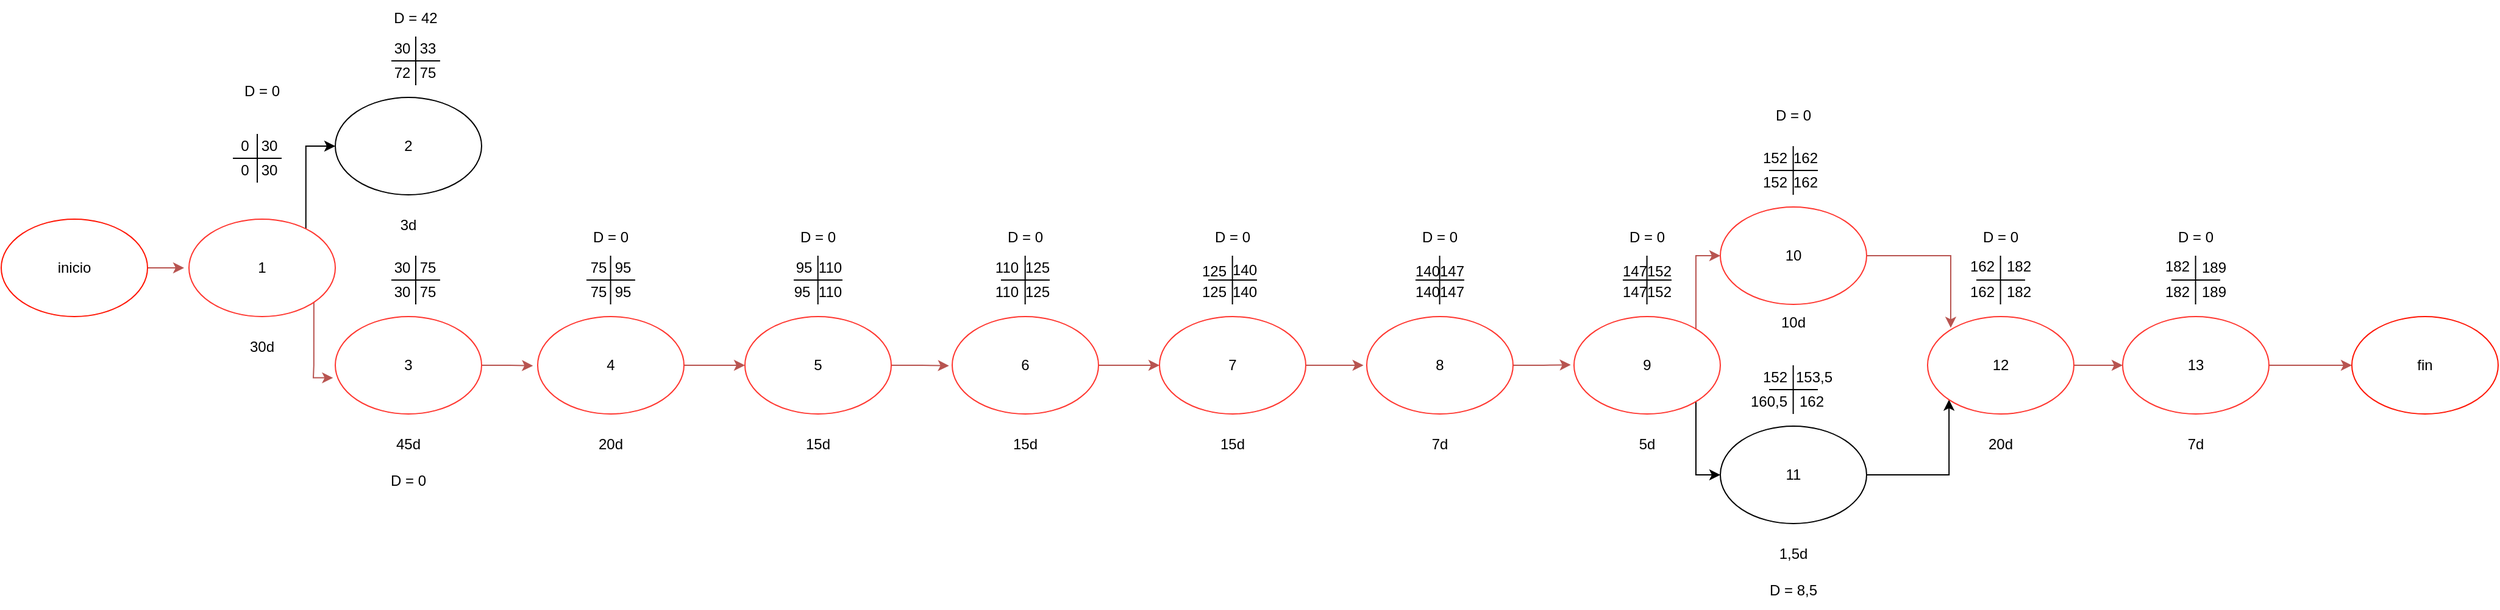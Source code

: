 <mxfile version="21.2.8" type="device">
  <diagram name="Página-1" id="qos9tchU0BK9a_wP-aKY">
    <mxGraphModel dx="696" dy="982" grid="1" gridSize="10" guides="1" tooltips="1" connect="1" arrows="1" fold="1" page="1" pageScale="1" pageWidth="827" pageHeight="1169" math="0" shadow="0">
      <root>
        <mxCell id="0" />
        <mxCell id="1" parent="0" />
        <mxCell id="mcP9L7tTUNHFwV_d2nni-148" style="edgeStyle=orthogonalEdgeStyle;rounded=0;orthogonalLoop=1;jettySize=auto;html=1;fillColor=#f8cecc;strokeColor=#b85450;" edge="1" parent="1" source="mcP9L7tTUNHFwV_d2nni-1">
          <mxGeometry relative="1" as="geometry">
            <mxPoint x="290" y="250" as="targetPoint" />
          </mxGeometry>
        </mxCell>
        <mxCell id="mcP9L7tTUNHFwV_d2nni-1" value="inicio" style="ellipse;whiteSpace=wrap;html=1;strokeColor=#FF1605;" vertex="1" parent="1">
          <mxGeometry x="140" y="210" width="120" height="80" as="geometry" />
        </mxCell>
        <mxCell id="mcP9L7tTUNHFwV_d2nni-134" style="edgeStyle=orthogonalEdgeStyle;rounded=0;orthogonalLoop=1;jettySize=auto;html=1;exitX=0.799;exitY=0.1;exitDx=0;exitDy=0;entryX=0;entryY=0.5;entryDx=0;entryDy=0;exitPerimeter=0;" edge="1" parent="1" source="mcP9L7tTUNHFwV_d2nni-2" target="mcP9L7tTUNHFwV_d2nni-3">
          <mxGeometry relative="1" as="geometry" />
        </mxCell>
        <mxCell id="mcP9L7tTUNHFwV_d2nni-135" style="edgeStyle=orthogonalEdgeStyle;rounded=0;orthogonalLoop=1;jettySize=auto;html=1;exitX=1;exitY=1;exitDx=0;exitDy=0;entryX=-0.015;entryY=0.629;entryDx=0;entryDy=0;entryPerimeter=0;fillColor=#f8cecc;strokeColor=#b85450;" edge="1" parent="1" source="mcP9L7tTUNHFwV_d2nni-2" target="mcP9L7tTUNHFwV_d2nni-4">
          <mxGeometry relative="1" as="geometry">
            <Array as="points">
              <mxPoint x="396" y="330" />
              <mxPoint x="396" y="330" />
              <mxPoint x="396" y="340" />
            </Array>
          </mxGeometry>
        </mxCell>
        <mxCell id="mcP9L7tTUNHFwV_d2nni-2" value="1" style="ellipse;whiteSpace=wrap;html=1;strokeColor=#FF3730;" vertex="1" parent="1">
          <mxGeometry x="294" y="210" width="120" height="80" as="geometry" />
        </mxCell>
        <mxCell id="mcP9L7tTUNHFwV_d2nni-3" value="2" style="ellipse;whiteSpace=wrap;html=1;" vertex="1" parent="1">
          <mxGeometry x="414" y="110" width="120" height="80" as="geometry" />
        </mxCell>
        <mxCell id="mcP9L7tTUNHFwV_d2nni-136" style="edgeStyle=orthogonalEdgeStyle;rounded=0;orthogonalLoop=1;jettySize=auto;html=1;entryX=-0.032;entryY=0.505;entryDx=0;entryDy=0;entryPerimeter=0;fillColor=#f8cecc;strokeColor=#b85450;" edge="1" parent="1" source="mcP9L7tTUNHFwV_d2nni-4" target="mcP9L7tTUNHFwV_d2nni-5">
          <mxGeometry relative="1" as="geometry" />
        </mxCell>
        <mxCell id="mcP9L7tTUNHFwV_d2nni-4" value="3" style="ellipse;whiteSpace=wrap;html=1;strokeColor=#FF3730;" vertex="1" parent="1">
          <mxGeometry x="414" y="290" width="120" height="80" as="geometry" />
        </mxCell>
        <mxCell id="mcP9L7tTUNHFwV_d2nni-137" style="edgeStyle=orthogonalEdgeStyle;rounded=0;orthogonalLoop=1;jettySize=auto;html=1;entryX=0;entryY=0.5;entryDx=0;entryDy=0;fillColor=#f8cecc;strokeColor=#b85450;" edge="1" parent="1" source="mcP9L7tTUNHFwV_d2nni-5" target="mcP9L7tTUNHFwV_d2nni-6">
          <mxGeometry relative="1" as="geometry" />
        </mxCell>
        <mxCell id="mcP9L7tTUNHFwV_d2nni-5" value="4" style="ellipse;whiteSpace=wrap;html=1;strokeColor=#FF3730;" vertex="1" parent="1">
          <mxGeometry x="580" y="290" width="120" height="80" as="geometry" />
        </mxCell>
        <mxCell id="mcP9L7tTUNHFwV_d2nni-138" style="edgeStyle=orthogonalEdgeStyle;rounded=0;orthogonalLoop=1;jettySize=auto;html=1;entryX=-0.022;entryY=0.505;entryDx=0;entryDy=0;entryPerimeter=0;fillColor=#f8cecc;strokeColor=#b85450;" edge="1" parent="1" source="mcP9L7tTUNHFwV_d2nni-6" target="mcP9L7tTUNHFwV_d2nni-7">
          <mxGeometry relative="1" as="geometry" />
        </mxCell>
        <mxCell id="mcP9L7tTUNHFwV_d2nni-6" value="5" style="ellipse;whiteSpace=wrap;html=1;strokeColor=#FF3730;" vertex="1" parent="1">
          <mxGeometry x="750" y="290" width="120" height="80" as="geometry" />
        </mxCell>
        <mxCell id="mcP9L7tTUNHFwV_d2nni-139" style="edgeStyle=orthogonalEdgeStyle;rounded=0;orthogonalLoop=1;jettySize=auto;html=1;entryX=0;entryY=0.5;entryDx=0;entryDy=0;fillColor=#f8cecc;strokeColor=#b85450;" edge="1" parent="1" source="mcP9L7tTUNHFwV_d2nni-7" target="mcP9L7tTUNHFwV_d2nni-8">
          <mxGeometry relative="1" as="geometry" />
        </mxCell>
        <mxCell id="mcP9L7tTUNHFwV_d2nni-7" value="6" style="ellipse;whiteSpace=wrap;html=1;strokeColor=#FF3730;" vertex="1" parent="1">
          <mxGeometry x="920" y="290" width="120" height="80" as="geometry" />
        </mxCell>
        <mxCell id="mcP9L7tTUNHFwV_d2nni-140" style="edgeStyle=orthogonalEdgeStyle;rounded=0;orthogonalLoop=1;jettySize=auto;html=1;entryX=-0.022;entryY=0.5;entryDx=0;entryDy=0;entryPerimeter=0;fillColor=#f8cecc;strokeColor=#b85450;" edge="1" parent="1" source="mcP9L7tTUNHFwV_d2nni-8" target="mcP9L7tTUNHFwV_d2nni-9">
          <mxGeometry relative="1" as="geometry" />
        </mxCell>
        <mxCell id="mcP9L7tTUNHFwV_d2nni-8" value="7" style="ellipse;whiteSpace=wrap;html=1;strokeColor=#FF3730;" vertex="1" parent="1">
          <mxGeometry x="1090" y="290" width="120" height="80" as="geometry" />
        </mxCell>
        <mxCell id="mcP9L7tTUNHFwV_d2nni-141" style="edgeStyle=orthogonalEdgeStyle;rounded=0;orthogonalLoop=1;jettySize=auto;html=1;entryX=-0.022;entryY=0.495;entryDx=0;entryDy=0;entryPerimeter=0;fillColor=#f8cecc;strokeColor=#b85450;" edge="1" parent="1" source="mcP9L7tTUNHFwV_d2nni-9" target="mcP9L7tTUNHFwV_d2nni-10">
          <mxGeometry relative="1" as="geometry" />
        </mxCell>
        <mxCell id="mcP9L7tTUNHFwV_d2nni-9" value="8" style="ellipse;whiteSpace=wrap;html=1;strokeColor=#FF3730;" vertex="1" parent="1">
          <mxGeometry x="1260" y="290" width="120" height="80" as="geometry" />
        </mxCell>
        <mxCell id="mcP9L7tTUNHFwV_d2nni-142" style="edgeStyle=orthogonalEdgeStyle;rounded=0;orthogonalLoop=1;jettySize=auto;html=1;exitX=1;exitY=0;exitDx=0;exitDy=0;entryX=0;entryY=0.5;entryDx=0;entryDy=0;fillColor=#f8cecc;strokeColor=#b85450;" edge="1" parent="1" source="mcP9L7tTUNHFwV_d2nni-10" target="mcP9L7tTUNHFwV_d2nni-11">
          <mxGeometry relative="1" as="geometry">
            <Array as="points">
              <mxPoint x="1530" y="302" />
              <mxPoint x="1530" y="240" />
            </Array>
          </mxGeometry>
        </mxCell>
        <mxCell id="mcP9L7tTUNHFwV_d2nni-143" style="edgeStyle=orthogonalEdgeStyle;rounded=0;orthogonalLoop=1;jettySize=auto;html=1;exitX=1;exitY=1;exitDx=0;exitDy=0;entryX=0;entryY=0.5;entryDx=0;entryDy=0;" edge="1" parent="1" source="mcP9L7tTUNHFwV_d2nni-10" target="mcP9L7tTUNHFwV_d2nni-12">
          <mxGeometry relative="1" as="geometry">
            <Array as="points">
              <mxPoint x="1530" y="358" />
              <mxPoint x="1530" y="420" />
            </Array>
          </mxGeometry>
        </mxCell>
        <mxCell id="mcP9L7tTUNHFwV_d2nni-10" value="9" style="ellipse;whiteSpace=wrap;html=1;strokeColor=#FF3730;" vertex="1" parent="1">
          <mxGeometry x="1430" y="290" width="120" height="80" as="geometry" />
        </mxCell>
        <mxCell id="mcP9L7tTUNHFwV_d2nni-145" style="edgeStyle=orthogonalEdgeStyle;rounded=0;orthogonalLoop=1;jettySize=auto;html=1;entryX=0.158;entryY=0.115;entryDx=0;entryDy=0;entryPerimeter=0;fillColor=#f8cecc;strokeColor=#b85450;" edge="1" parent="1" source="mcP9L7tTUNHFwV_d2nni-11" target="mcP9L7tTUNHFwV_d2nni-13">
          <mxGeometry relative="1" as="geometry" />
        </mxCell>
        <mxCell id="mcP9L7tTUNHFwV_d2nni-11" value="10" style="ellipse;whiteSpace=wrap;html=1;strokeColor=#FF3730;" vertex="1" parent="1">
          <mxGeometry x="1550" y="200" width="120" height="80" as="geometry" />
        </mxCell>
        <mxCell id="mcP9L7tTUNHFwV_d2nni-144" style="edgeStyle=orthogonalEdgeStyle;rounded=0;orthogonalLoop=1;jettySize=auto;html=1;exitX=1;exitY=0.5;exitDx=0;exitDy=0;entryX=0;entryY=1;entryDx=0;entryDy=0;" edge="1" parent="1" source="mcP9L7tTUNHFwV_d2nni-12" target="mcP9L7tTUNHFwV_d2nni-13">
          <mxGeometry relative="1" as="geometry" />
        </mxCell>
        <mxCell id="mcP9L7tTUNHFwV_d2nni-12" value="11" style="ellipse;whiteSpace=wrap;html=1;" vertex="1" parent="1">
          <mxGeometry x="1550" y="380" width="120" height="80" as="geometry" />
        </mxCell>
        <mxCell id="mcP9L7tTUNHFwV_d2nni-146" style="edgeStyle=orthogonalEdgeStyle;rounded=0;orthogonalLoop=1;jettySize=auto;html=1;entryX=0;entryY=0.5;entryDx=0;entryDy=0;fillColor=#f8cecc;strokeColor=#b85450;" edge="1" parent="1" source="mcP9L7tTUNHFwV_d2nni-13" target="mcP9L7tTUNHFwV_d2nni-14">
          <mxGeometry relative="1" as="geometry" />
        </mxCell>
        <mxCell id="mcP9L7tTUNHFwV_d2nni-13" value="12" style="ellipse;whiteSpace=wrap;html=1;strokeColor=#FF3730;" vertex="1" parent="1">
          <mxGeometry x="1720" y="290" width="120" height="80" as="geometry" />
        </mxCell>
        <mxCell id="mcP9L7tTUNHFwV_d2nni-147" style="edgeStyle=orthogonalEdgeStyle;rounded=0;orthogonalLoop=1;jettySize=auto;html=1;entryX=0;entryY=0.5;entryDx=0;entryDy=0;fillColor=#f8cecc;strokeColor=#b85450;" edge="1" parent="1" source="mcP9L7tTUNHFwV_d2nni-14" target="mcP9L7tTUNHFwV_d2nni-27">
          <mxGeometry relative="1" as="geometry" />
        </mxCell>
        <mxCell id="mcP9L7tTUNHFwV_d2nni-14" value="13" style="ellipse;whiteSpace=wrap;html=1;strokeColor=#FF3730;" vertex="1" parent="1">
          <mxGeometry x="1880" y="290" width="120" height="80" as="geometry" />
        </mxCell>
        <mxCell id="mcP9L7tTUNHFwV_d2nni-15" value="30d" style="text;html=1;strokeColor=none;fillColor=none;align=center;verticalAlign=middle;whiteSpace=wrap;rounded=0;" vertex="1" parent="1">
          <mxGeometry x="324" y="300" width="60" height="30" as="geometry" />
        </mxCell>
        <mxCell id="mcP9L7tTUNHFwV_d2nni-16" value="3d" style="text;html=1;strokeColor=none;fillColor=none;align=center;verticalAlign=middle;whiteSpace=wrap;rounded=0;" vertex="1" parent="1">
          <mxGeometry x="444" y="200" width="60" height="30" as="geometry" />
        </mxCell>
        <mxCell id="mcP9L7tTUNHFwV_d2nni-17" value="45d" style="text;html=1;strokeColor=none;fillColor=none;align=center;verticalAlign=middle;whiteSpace=wrap;rounded=0;" vertex="1" parent="1">
          <mxGeometry x="444" y="380" width="60" height="30" as="geometry" />
        </mxCell>
        <mxCell id="mcP9L7tTUNHFwV_d2nni-18" value="20d" style="text;html=1;strokeColor=none;fillColor=none;align=center;verticalAlign=middle;whiteSpace=wrap;rounded=0;" vertex="1" parent="1">
          <mxGeometry x="610" y="380" width="60" height="30" as="geometry" />
        </mxCell>
        <mxCell id="mcP9L7tTUNHFwV_d2nni-19" value="15d" style="text;html=1;strokeColor=none;fillColor=none;align=center;verticalAlign=middle;whiteSpace=wrap;rounded=0;" vertex="1" parent="1">
          <mxGeometry x="780" y="380" width="60" height="30" as="geometry" />
        </mxCell>
        <mxCell id="mcP9L7tTUNHFwV_d2nni-20" value="15d" style="text;html=1;strokeColor=none;fillColor=none;align=center;verticalAlign=middle;whiteSpace=wrap;rounded=0;" vertex="1" parent="1">
          <mxGeometry x="950" y="380" width="60" height="30" as="geometry" />
        </mxCell>
        <mxCell id="mcP9L7tTUNHFwV_d2nni-21" value="15d" style="text;html=1;strokeColor=none;fillColor=none;align=center;verticalAlign=middle;whiteSpace=wrap;rounded=0;" vertex="1" parent="1">
          <mxGeometry x="1120" y="380" width="60" height="30" as="geometry" />
        </mxCell>
        <mxCell id="mcP9L7tTUNHFwV_d2nni-22" value="7d" style="text;html=1;strokeColor=none;fillColor=none;align=center;verticalAlign=middle;whiteSpace=wrap;rounded=0;" vertex="1" parent="1">
          <mxGeometry x="1290" y="380" width="60" height="30" as="geometry" />
        </mxCell>
        <mxCell id="mcP9L7tTUNHFwV_d2nni-23" value="5d" style="text;html=1;strokeColor=none;fillColor=none;align=center;verticalAlign=middle;whiteSpace=wrap;rounded=0;" vertex="1" parent="1">
          <mxGeometry x="1460" y="380" width="60" height="30" as="geometry" />
        </mxCell>
        <mxCell id="mcP9L7tTUNHFwV_d2nni-24" value="10d" style="text;html=1;strokeColor=none;fillColor=none;align=center;verticalAlign=middle;whiteSpace=wrap;rounded=0;" vertex="1" parent="1">
          <mxGeometry x="1580" y="280" width="60" height="30" as="geometry" />
        </mxCell>
        <mxCell id="mcP9L7tTUNHFwV_d2nni-25" value="1,5d" style="text;html=1;strokeColor=none;fillColor=none;align=center;verticalAlign=middle;whiteSpace=wrap;rounded=0;" vertex="1" parent="1">
          <mxGeometry x="1580" y="470" width="60" height="30" as="geometry" />
        </mxCell>
        <mxCell id="mcP9L7tTUNHFwV_d2nni-26" value="20d" style="text;html=1;strokeColor=none;fillColor=none;align=center;verticalAlign=middle;whiteSpace=wrap;rounded=0;" vertex="1" parent="1">
          <mxGeometry x="1750" y="380" width="60" height="30" as="geometry" />
        </mxCell>
        <mxCell id="mcP9L7tTUNHFwV_d2nni-27" value="fin" style="ellipse;whiteSpace=wrap;html=1;strokeColor=#FF1605;" vertex="1" parent="1">
          <mxGeometry x="2068" y="290" width="120" height="80" as="geometry" />
        </mxCell>
        <mxCell id="mcP9L7tTUNHFwV_d2nni-28" value="7d" style="text;html=1;strokeColor=none;fillColor=none;align=center;verticalAlign=middle;whiteSpace=wrap;rounded=0;" vertex="1" parent="1">
          <mxGeometry x="1910" y="380" width="60" height="30" as="geometry" />
        </mxCell>
        <mxCell id="mcP9L7tTUNHFwV_d2nni-29" value="" style="endArrow=none;html=1;rounded=0;" edge="1" parent="1">
          <mxGeometry width="50" height="50" relative="1" as="geometry">
            <mxPoint x="350" y="180" as="sourcePoint" />
            <mxPoint x="350" y="140" as="targetPoint" />
          </mxGeometry>
        </mxCell>
        <mxCell id="mcP9L7tTUNHFwV_d2nni-31" value="" style="endArrow=none;html=1;rounded=0;" edge="1" parent="1">
          <mxGeometry width="50" height="50" relative="1" as="geometry">
            <mxPoint x="330" y="160" as="sourcePoint" />
            <mxPoint x="370" y="160" as="targetPoint" />
          </mxGeometry>
        </mxCell>
        <mxCell id="mcP9L7tTUNHFwV_d2nni-40" value="0" style="text;html=1;strokeColor=none;fillColor=none;align=center;verticalAlign=middle;whiteSpace=wrap;rounded=0;" vertex="1" parent="1">
          <mxGeometry x="310" y="135" width="60" height="30" as="geometry" />
        </mxCell>
        <mxCell id="mcP9L7tTUNHFwV_d2nni-41" value="30" style="text;html=1;strokeColor=none;fillColor=none;align=center;verticalAlign=middle;whiteSpace=wrap;rounded=0;" vertex="1" parent="1">
          <mxGeometry x="330" y="135" width="60" height="30" as="geometry" />
        </mxCell>
        <mxCell id="mcP9L7tTUNHFwV_d2nni-42" value="" style="endArrow=none;html=1;rounded=0;" edge="1" parent="1">
          <mxGeometry width="50" height="50" relative="1" as="geometry">
            <mxPoint x="480" y="100" as="sourcePoint" />
            <mxPoint x="480" y="60" as="targetPoint" />
          </mxGeometry>
        </mxCell>
        <mxCell id="mcP9L7tTUNHFwV_d2nni-43" value="" style="endArrow=none;html=1;rounded=0;" edge="1" parent="1">
          <mxGeometry width="50" height="50" relative="1" as="geometry">
            <mxPoint x="460" y="80" as="sourcePoint" />
            <mxPoint x="500" y="80" as="targetPoint" />
          </mxGeometry>
        </mxCell>
        <mxCell id="mcP9L7tTUNHFwV_d2nni-44" value="30" style="text;html=1;strokeColor=none;fillColor=none;align=center;verticalAlign=middle;whiteSpace=wrap;rounded=0;" vertex="1" parent="1">
          <mxGeometry x="444" y="60" width="50" height="20" as="geometry" />
        </mxCell>
        <mxCell id="mcP9L7tTUNHFwV_d2nni-45" value="33" style="text;html=1;strokeColor=none;fillColor=none;align=center;verticalAlign=middle;whiteSpace=wrap;rounded=0;" vertex="1" parent="1">
          <mxGeometry x="460" y="55" width="60" height="30" as="geometry" />
        </mxCell>
        <mxCell id="mcP9L7tTUNHFwV_d2nni-46" value="" style="endArrow=none;html=1;rounded=0;" edge="1" parent="1">
          <mxGeometry width="50" height="50" relative="1" as="geometry">
            <mxPoint x="480" y="280" as="sourcePoint" />
            <mxPoint x="480" y="240" as="targetPoint" />
          </mxGeometry>
        </mxCell>
        <mxCell id="mcP9L7tTUNHFwV_d2nni-47" value="" style="endArrow=none;html=1;rounded=0;" edge="1" parent="1">
          <mxGeometry width="50" height="50" relative="1" as="geometry">
            <mxPoint x="460" y="260" as="sourcePoint" />
            <mxPoint x="500" y="260" as="targetPoint" />
          </mxGeometry>
        </mxCell>
        <mxCell id="mcP9L7tTUNHFwV_d2nni-48" value="75" style="text;html=1;strokeColor=none;fillColor=none;align=center;verticalAlign=middle;whiteSpace=wrap;rounded=0;" vertex="1" parent="1">
          <mxGeometry x="460" y="235" width="60" height="30" as="geometry" />
        </mxCell>
        <mxCell id="mcP9L7tTUNHFwV_d2nni-49" value="30" style="text;html=1;strokeColor=none;fillColor=none;align=center;verticalAlign=middle;whiteSpace=wrap;rounded=0;" vertex="1" parent="1">
          <mxGeometry x="439" y="235" width="60" height="30" as="geometry" />
        </mxCell>
        <mxCell id="mcP9L7tTUNHFwV_d2nni-50" value="" style="endArrow=none;html=1;rounded=0;" edge="1" parent="1">
          <mxGeometry width="50" height="50" relative="1" as="geometry">
            <mxPoint x="639.8" y="280" as="sourcePoint" />
            <mxPoint x="639.8" y="240" as="targetPoint" />
          </mxGeometry>
        </mxCell>
        <mxCell id="mcP9L7tTUNHFwV_d2nni-51" value="" style="endArrow=none;html=1;rounded=0;" edge="1" parent="1">
          <mxGeometry width="50" height="50" relative="1" as="geometry">
            <mxPoint x="620" y="260" as="sourcePoint" />
            <mxPoint x="660" y="260" as="targetPoint" />
          </mxGeometry>
        </mxCell>
        <mxCell id="mcP9L7tTUNHFwV_d2nni-52" value="75" style="text;html=1;strokeColor=none;fillColor=none;align=center;verticalAlign=middle;whiteSpace=wrap;rounded=0;" vertex="1" parent="1">
          <mxGeometry x="600" y="235" width="60" height="30" as="geometry" />
        </mxCell>
        <mxCell id="mcP9L7tTUNHFwV_d2nni-53" value="95" style="text;html=1;strokeColor=none;fillColor=none;align=center;verticalAlign=middle;whiteSpace=wrap;rounded=0;" vertex="1" parent="1">
          <mxGeometry x="620" y="235" width="60" height="30" as="geometry" />
        </mxCell>
        <mxCell id="mcP9L7tTUNHFwV_d2nni-54" value="" style="endArrow=none;html=1;rounded=0;" edge="1" parent="1">
          <mxGeometry width="50" height="50" relative="1" as="geometry">
            <mxPoint x="809.86" y="280" as="sourcePoint" />
            <mxPoint x="809.86" y="240" as="targetPoint" />
          </mxGeometry>
        </mxCell>
        <mxCell id="mcP9L7tTUNHFwV_d2nni-55" value="" style="endArrow=none;html=1;rounded=0;" edge="1" parent="1">
          <mxGeometry width="50" height="50" relative="1" as="geometry">
            <mxPoint x="790" y="260" as="sourcePoint" />
            <mxPoint x="830" y="260" as="targetPoint" />
          </mxGeometry>
        </mxCell>
        <mxCell id="mcP9L7tTUNHFwV_d2nni-56" value="95" style="text;html=1;strokeColor=none;fillColor=none;align=center;verticalAlign=middle;whiteSpace=wrap;rounded=0;" vertex="1" parent="1">
          <mxGeometry x="770" y="237.5" width="57" height="25" as="geometry" />
        </mxCell>
        <mxCell id="mcP9L7tTUNHFwV_d2nni-57" value="110" style="text;html=1;strokeColor=none;fillColor=none;align=center;verticalAlign=middle;whiteSpace=wrap;rounded=0;" vertex="1" parent="1">
          <mxGeometry x="790" y="235" width="60" height="30" as="geometry" />
        </mxCell>
        <mxCell id="mcP9L7tTUNHFwV_d2nni-58" value="" style="endArrow=none;html=1;rounded=0;" edge="1" parent="1">
          <mxGeometry width="50" height="50" relative="1" as="geometry">
            <mxPoint x="979.83" y="280" as="sourcePoint" />
            <mxPoint x="979.83" y="240" as="targetPoint" />
          </mxGeometry>
        </mxCell>
        <mxCell id="mcP9L7tTUNHFwV_d2nni-59" value="" style="endArrow=none;html=1;rounded=0;" edge="1" parent="1">
          <mxGeometry width="50" height="50" relative="1" as="geometry">
            <mxPoint x="960" y="260" as="sourcePoint" />
            <mxPoint x="1000" y="260" as="targetPoint" />
          </mxGeometry>
        </mxCell>
        <mxCell id="mcP9L7tTUNHFwV_d2nni-60" value="110" style="text;html=1;strokeColor=none;fillColor=none;align=center;verticalAlign=middle;whiteSpace=wrap;rounded=0;" vertex="1" parent="1">
          <mxGeometry x="950" y="234.38" width="30" height="31.25" as="geometry" />
        </mxCell>
        <mxCell id="mcP9L7tTUNHFwV_d2nni-61" value="125" style="text;html=1;strokeColor=none;fillColor=none;align=center;verticalAlign=middle;whiteSpace=wrap;rounded=0;" vertex="1" parent="1">
          <mxGeometry x="960" y="235" width="60" height="30" as="geometry" />
        </mxCell>
        <mxCell id="mcP9L7tTUNHFwV_d2nni-62" value="" style="endArrow=none;html=1;rounded=0;" edge="1" parent="1">
          <mxGeometry width="50" height="50" relative="1" as="geometry">
            <mxPoint x="1149.83" y="280" as="sourcePoint" />
            <mxPoint x="1149.83" y="240" as="targetPoint" />
          </mxGeometry>
        </mxCell>
        <mxCell id="mcP9L7tTUNHFwV_d2nni-63" value="" style="endArrow=none;html=1;rounded=0;" edge="1" parent="1">
          <mxGeometry width="50" height="50" relative="1" as="geometry">
            <mxPoint x="1130" y="260" as="sourcePoint" />
            <mxPoint x="1170" y="260" as="targetPoint" />
          </mxGeometry>
        </mxCell>
        <mxCell id="mcP9L7tTUNHFwV_d2nni-64" value="125" style="text;html=1;strokeColor=none;fillColor=none;align=center;verticalAlign=middle;whiteSpace=wrap;rounded=0;" vertex="1" parent="1">
          <mxGeometry x="1110" y="240" width="50" height="25.63" as="geometry" />
        </mxCell>
        <mxCell id="mcP9L7tTUNHFwV_d2nni-66" value="140" style="text;html=1;strokeColor=none;fillColor=none;align=center;verticalAlign=middle;whiteSpace=wrap;rounded=0;" vertex="1" parent="1">
          <mxGeometry x="1140" y="240" width="40" height="24.37" as="geometry" />
        </mxCell>
        <mxCell id="mcP9L7tTUNHFwV_d2nni-68" value="" style="endArrow=none;html=1;rounded=0;" edge="1" parent="1">
          <mxGeometry width="50" height="50" relative="1" as="geometry">
            <mxPoint x="1319.8" y="280" as="sourcePoint" />
            <mxPoint x="1319.8" y="240" as="targetPoint" />
          </mxGeometry>
        </mxCell>
        <mxCell id="mcP9L7tTUNHFwV_d2nni-69" value="" style="endArrow=none;html=1;rounded=0;" edge="1" parent="1">
          <mxGeometry width="50" height="50" relative="1" as="geometry">
            <mxPoint x="1300" y="260" as="sourcePoint" />
            <mxPoint x="1340" y="260" as="targetPoint" />
          </mxGeometry>
        </mxCell>
        <mxCell id="mcP9L7tTUNHFwV_d2nni-70" value="140" style="text;html=1;strokeColor=none;fillColor=none;align=center;verticalAlign=middle;whiteSpace=wrap;rounded=0;" vertex="1" parent="1">
          <mxGeometry x="1290" y="237.5" width="40" height="30" as="geometry" />
        </mxCell>
        <mxCell id="mcP9L7tTUNHFwV_d2nni-71" value="147" style="text;html=1;strokeColor=none;fillColor=none;align=center;verticalAlign=middle;whiteSpace=wrap;rounded=0;" vertex="1" parent="1">
          <mxGeometry x="1310" y="237.81" width="40" height="30" as="geometry" />
        </mxCell>
        <mxCell id="mcP9L7tTUNHFwV_d2nni-73" value="" style="endArrow=none;html=1;rounded=0;" edge="1" parent="1">
          <mxGeometry width="50" height="50" relative="1" as="geometry">
            <mxPoint x="1489.8" y="280" as="sourcePoint" />
            <mxPoint x="1489.8" y="240" as="targetPoint" />
          </mxGeometry>
        </mxCell>
        <mxCell id="mcP9L7tTUNHFwV_d2nni-74" value="" style="endArrow=none;html=1;rounded=0;" edge="1" parent="1">
          <mxGeometry width="50" height="50" relative="1" as="geometry">
            <mxPoint x="1470" y="260" as="sourcePoint" />
            <mxPoint x="1510" y="260" as="targetPoint" />
          </mxGeometry>
        </mxCell>
        <mxCell id="mcP9L7tTUNHFwV_d2nni-75" value="147" style="text;html=1;strokeColor=none;fillColor=none;align=center;verticalAlign=middle;whiteSpace=wrap;rounded=0;" vertex="1" parent="1">
          <mxGeometry x="1460" y="238" width="40" height="30" as="geometry" />
        </mxCell>
        <mxCell id="mcP9L7tTUNHFwV_d2nni-76" value="152" style="text;html=1;strokeColor=none;fillColor=none;align=center;verticalAlign=middle;whiteSpace=wrap;rounded=0;" vertex="1" parent="1">
          <mxGeometry x="1470" y="238" width="60" height="30" as="geometry" />
        </mxCell>
        <mxCell id="mcP9L7tTUNHFwV_d2nni-77" value="" style="endArrow=none;html=1;rounded=0;" edge="1" parent="1">
          <mxGeometry width="50" height="50" relative="1" as="geometry">
            <mxPoint x="1609.8" y="190" as="sourcePoint" />
            <mxPoint x="1609.8" y="150" as="targetPoint" />
          </mxGeometry>
        </mxCell>
        <mxCell id="mcP9L7tTUNHFwV_d2nni-78" value="" style="endArrow=none;html=1;rounded=0;" edge="1" parent="1">
          <mxGeometry width="50" height="50" relative="1" as="geometry">
            <mxPoint x="1590" y="170" as="sourcePoint" />
            <mxPoint x="1630" y="170" as="targetPoint" />
          </mxGeometry>
        </mxCell>
        <mxCell id="mcP9L7tTUNHFwV_d2nni-79" value="152" style="text;html=1;strokeColor=none;fillColor=none;align=center;verticalAlign=middle;whiteSpace=wrap;rounded=0;" vertex="1" parent="1">
          <mxGeometry x="1570" y="150" width="50" height="20" as="geometry" />
        </mxCell>
        <mxCell id="mcP9L7tTUNHFwV_d2nni-80" value="162" style="text;html=1;strokeColor=none;fillColor=none;align=center;verticalAlign=middle;whiteSpace=wrap;rounded=0;" vertex="1" parent="1">
          <mxGeometry x="1600" y="150" width="40" height="20" as="geometry" />
        </mxCell>
        <mxCell id="mcP9L7tTUNHFwV_d2nni-81" value="" style="endArrow=none;html=1;rounded=0;" edge="1" parent="1">
          <mxGeometry width="50" height="50" relative="1" as="geometry">
            <mxPoint x="1609.8" y="370" as="sourcePoint" />
            <mxPoint x="1609.8" y="330" as="targetPoint" />
          </mxGeometry>
        </mxCell>
        <mxCell id="mcP9L7tTUNHFwV_d2nni-82" value="" style="endArrow=none;html=1;rounded=0;" edge="1" parent="1">
          <mxGeometry width="50" height="50" relative="1" as="geometry">
            <mxPoint x="1590" y="350" as="sourcePoint" />
            <mxPoint x="1630" y="350" as="targetPoint" />
          </mxGeometry>
        </mxCell>
        <mxCell id="mcP9L7tTUNHFwV_d2nni-83" value="152" style="text;html=1;strokeColor=none;fillColor=none;align=center;verticalAlign=middle;whiteSpace=wrap;rounded=0;" vertex="1" parent="1">
          <mxGeometry x="1565" y="320" width="60" height="40" as="geometry" />
        </mxCell>
        <mxCell id="mcP9L7tTUNHFwV_d2nni-84" value="153,5" style="text;html=1;strokeColor=none;fillColor=none;align=center;verticalAlign=middle;whiteSpace=wrap;rounded=0;" vertex="1" parent="1">
          <mxGeometry x="1594" y="325" width="66" height="30" as="geometry" />
        </mxCell>
        <mxCell id="mcP9L7tTUNHFwV_d2nni-85" value="" style="endArrow=none;html=1;rounded=0;" edge="1" parent="1">
          <mxGeometry width="50" height="50" relative="1" as="geometry">
            <mxPoint x="1779.8" y="280" as="sourcePoint" />
            <mxPoint x="1779.8" y="240" as="targetPoint" />
          </mxGeometry>
        </mxCell>
        <mxCell id="mcP9L7tTUNHFwV_d2nni-86" value="" style="endArrow=none;html=1;rounded=0;" edge="1" parent="1">
          <mxGeometry width="50" height="50" relative="1" as="geometry">
            <mxPoint x="1760" y="260" as="sourcePoint" />
            <mxPoint x="1800" y="260" as="targetPoint" />
          </mxGeometry>
        </mxCell>
        <mxCell id="mcP9L7tTUNHFwV_d2nni-87" value="162" style="text;html=1;strokeColor=none;fillColor=none;align=center;verticalAlign=middle;whiteSpace=wrap;rounded=0;" vertex="1" parent="1">
          <mxGeometry x="1730" y="234.37" width="70" height="30" as="geometry" />
        </mxCell>
        <mxCell id="mcP9L7tTUNHFwV_d2nni-88" value="182" style="text;html=1;strokeColor=none;fillColor=none;align=center;verticalAlign=middle;whiteSpace=wrap;rounded=0;" vertex="1" parent="1">
          <mxGeometry x="1760" y="234.37" width="70" height="30" as="geometry" />
        </mxCell>
        <mxCell id="mcP9L7tTUNHFwV_d2nni-90" value="" style="endArrow=none;html=1;rounded=0;" edge="1" parent="1">
          <mxGeometry width="50" height="50" relative="1" as="geometry">
            <mxPoint x="1939.8" y="280" as="sourcePoint" />
            <mxPoint x="1939.8" y="240" as="targetPoint" />
          </mxGeometry>
        </mxCell>
        <mxCell id="mcP9L7tTUNHFwV_d2nni-91" value="" style="endArrow=none;html=1;rounded=0;" edge="1" parent="1">
          <mxGeometry width="50" height="50" relative="1" as="geometry">
            <mxPoint x="1920" y="260" as="sourcePoint" />
            <mxPoint x="1960" y="260" as="targetPoint" />
          </mxGeometry>
        </mxCell>
        <mxCell id="mcP9L7tTUNHFwV_d2nni-92" value="182" style="text;html=1;strokeColor=none;fillColor=none;align=center;verticalAlign=middle;whiteSpace=wrap;rounded=0;" vertex="1" parent="1">
          <mxGeometry x="1900" y="234.37" width="50" height="30" as="geometry" />
        </mxCell>
        <mxCell id="mcP9L7tTUNHFwV_d2nni-93" value="189" style="text;html=1;strokeColor=none;fillColor=none;align=center;verticalAlign=middle;whiteSpace=wrap;rounded=0;" vertex="1" parent="1">
          <mxGeometry x="1920" y="235" width="70" height="30" as="geometry" />
        </mxCell>
        <mxCell id="mcP9L7tTUNHFwV_d2nni-94" value="189" style="text;html=1;strokeColor=none;fillColor=none;align=center;verticalAlign=middle;whiteSpace=wrap;rounded=0;" vertex="1" parent="1">
          <mxGeometry x="1930" y="250" width="50" height="40" as="geometry" />
        </mxCell>
        <mxCell id="mcP9L7tTUNHFwV_d2nni-95" value="182" style="text;html=1;strokeColor=none;fillColor=none;align=center;verticalAlign=middle;whiteSpace=wrap;rounded=0;" vertex="1" parent="1">
          <mxGeometry x="1895" y="255" width="60" height="30" as="geometry" />
        </mxCell>
        <mxCell id="mcP9L7tTUNHFwV_d2nni-96" value="182" style="text;html=1;strokeColor=none;fillColor=none;align=center;verticalAlign=middle;whiteSpace=wrap;rounded=0;" vertex="1" parent="1">
          <mxGeometry x="1765" y="255" width="60" height="30" as="geometry" />
        </mxCell>
        <mxCell id="mcP9L7tTUNHFwV_d2nni-97" value="162" style="text;html=1;strokeColor=none;fillColor=none;align=center;verticalAlign=middle;whiteSpace=wrap;rounded=0;" vertex="1" parent="1">
          <mxGeometry x="1735" y="255" width="60" height="30" as="geometry" />
        </mxCell>
        <mxCell id="mcP9L7tTUNHFwV_d2nni-98" value="162" style="text;html=1;strokeColor=none;fillColor=none;align=center;verticalAlign=middle;whiteSpace=wrap;rounded=0;" vertex="1" parent="1">
          <mxGeometry x="1600" y="350" width="50" height="20" as="geometry" />
        </mxCell>
        <mxCell id="mcP9L7tTUNHFwV_d2nni-99" value="160,5" style="text;html=1;strokeColor=none;fillColor=none;align=center;verticalAlign=middle;whiteSpace=wrap;rounded=0;" vertex="1" parent="1">
          <mxGeometry x="1560" y="345" width="60" height="30" as="geometry" />
        </mxCell>
        <mxCell id="mcP9L7tTUNHFwV_d2nni-101" value="162" style="text;html=1;strokeColor=none;fillColor=none;align=center;verticalAlign=middle;whiteSpace=wrap;rounded=0;" vertex="1" parent="1">
          <mxGeometry x="1580" y="165" width="80" height="30" as="geometry" />
        </mxCell>
        <mxCell id="mcP9L7tTUNHFwV_d2nni-102" value="152" style="text;html=1;strokeColor=none;fillColor=none;align=center;verticalAlign=middle;whiteSpace=wrap;rounded=0;" vertex="1" parent="1">
          <mxGeometry x="1565" y="165" width="60" height="30" as="geometry" />
        </mxCell>
        <mxCell id="mcP9L7tTUNHFwV_d2nni-103" value="152" style="text;html=1;strokeColor=none;fillColor=none;align=center;verticalAlign=middle;whiteSpace=wrap;rounded=0;" vertex="1" parent="1">
          <mxGeometry x="1470" y="255" width="60" height="30" as="geometry" />
        </mxCell>
        <mxCell id="mcP9L7tTUNHFwV_d2nni-104" value="147" style="text;html=1;strokeColor=none;fillColor=none;align=center;verticalAlign=middle;whiteSpace=wrap;rounded=0;" vertex="1" parent="1">
          <mxGeometry x="1450" y="255" width="60" height="30" as="geometry" />
        </mxCell>
        <mxCell id="mcP9L7tTUNHFwV_d2nni-105" value="147" style="text;html=1;strokeColor=none;fillColor=none;align=center;verticalAlign=middle;whiteSpace=wrap;rounded=0;" vertex="1" parent="1">
          <mxGeometry x="1300" y="255" width="60" height="30" as="geometry" />
        </mxCell>
        <mxCell id="mcP9L7tTUNHFwV_d2nni-106" value="140" style="text;html=1;strokeColor=none;fillColor=none;align=center;verticalAlign=middle;whiteSpace=wrap;rounded=0;" vertex="1" parent="1">
          <mxGeometry x="1280" y="255" width="60" height="30" as="geometry" />
        </mxCell>
        <mxCell id="mcP9L7tTUNHFwV_d2nni-107" value="140" style="text;html=1;strokeColor=none;fillColor=none;align=center;verticalAlign=middle;whiteSpace=wrap;rounded=0;" vertex="1" parent="1">
          <mxGeometry x="1130" y="255" width="60" height="30" as="geometry" />
        </mxCell>
        <mxCell id="mcP9L7tTUNHFwV_d2nni-108" value="125" style="text;html=1;strokeColor=none;fillColor=none;align=center;verticalAlign=middle;whiteSpace=wrap;rounded=0;" vertex="1" parent="1">
          <mxGeometry x="1105" y="255" width="60" height="30" as="geometry" />
        </mxCell>
        <mxCell id="mcP9L7tTUNHFwV_d2nni-109" value="125" style="text;html=1;strokeColor=none;fillColor=none;align=center;verticalAlign=middle;whiteSpace=wrap;rounded=0;" vertex="1" parent="1">
          <mxGeometry x="960" y="255" width="60" height="30" as="geometry" />
        </mxCell>
        <mxCell id="mcP9L7tTUNHFwV_d2nni-110" value="110" style="text;html=1;strokeColor=none;fillColor=none;align=center;verticalAlign=middle;whiteSpace=wrap;rounded=0;" vertex="1" parent="1">
          <mxGeometry x="935" y="255" width="60" height="30" as="geometry" />
        </mxCell>
        <mxCell id="mcP9L7tTUNHFwV_d2nni-111" value="110" style="text;html=1;strokeColor=none;fillColor=none;align=center;verticalAlign=middle;whiteSpace=wrap;rounded=0;" vertex="1" parent="1">
          <mxGeometry x="790" y="255" width="60" height="30" as="geometry" />
        </mxCell>
        <mxCell id="mcP9L7tTUNHFwV_d2nni-112" value="95" style="text;html=1;strokeColor=none;fillColor=none;align=center;verticalAlign=middle;whiteSpace=wrap;rounded=0;" vertex="1" parent="1">
          <mxGeometry x="767" y="255" width="60" height="30" as="geometry" />
        </mxCell>
        <mxCell id="mcP9L7tTUNHFwV_d2nni-113" value="95" style="text;html=1;strokeColor=none;fillColor=none;align=center;verticalAlign=middle;whiteSpace=wrap;rounded=0;" vertex="1" parent="1">
          <mxGeometry x="620" y="255" width="60" height="30" as="geometry" />
        </mxCell>
        <mxCell id="mcP9L7tTUNHFwV_d2nni-114" value="75" style="text;html=1;strokeColor=none;fillColor=none;align=center;verticalAlign=middle;whiteSpace=wrap;rounded=0;" vertex="1" parent="1">
          <mxGeometry x="600" y="255" width="60" height="30" as="geometry" />
        </mxCell>
        <mxCell id="mcP9L7tTUNHFwV_d2nni-115" value="75" style="text;html=1;strokeColor=none;fillColor=none;align=center;verticalAlign=middle;whiteSpace=wrap;rounded=0;" vertex="1" parent="1">
          <mxGeometry x="460" y="255" width="60" height="30" as="geometry" />
        </mxCell>
        <mxCell id="mcP9L7tTUNHFwV_d2nni-116" value="75" style="text;html=1;strokeColor=none;fillColor=none;align=center;verticalAlign=middle;whiteSpace=wrap;rounded=0;" vertex="1" parent="1">
          <mxGeometry x="460" y="70" width="60" height="40" as="geometry" />
        </mxCell>
        <mxCell id="mcP9L7tTUNHFwV_d2nni-117" value="72" style="text;html=1;strokeColor=none;fillColor=none;align=center;verticalAlign=middle;whiteSpace=wrap;rounded=0;" vertex="1" parent="1">
          <mxGeometry x="439" y="75" width="60" height="30" as="geometry" />
        </mxCell>
        <mxCell id="mcP9L7tTUNHFwV_d2nni-118" value="30" style="text;html=1;strokeColor=none;fillColor=none;align=center;verticalAlign=middle;whiteSpace=wrap;rounded=0;" vertex="1" parent="1">
          <mxGeometry x="439" y="255" width="60" height="30" as="geometry" />
        </mxCell>
        <mxCell id="mcP9L7tTUNHFwV_d2nni-119" value="30" style="text;html=1;strokeColor=none;fillColor=none;align=center;verticalAlign=middle;whiteSpace=wrap;rounded=0;" vertex="1" parent="1">
          <mxGeometry x="330" y="150" width="60" height="40" as="geometry" />
        </mxCell>
        <mxCell id="mcP9L7tTUNHFwV_d2nni-120" value="0" style="text;html=1;strokeColor=none;fillColor=none;align=center;verticalAlign=middle;whiteSpace=wrap;rounded=0;" vertex="1" parent="1">
          <mxGeometry x="310" y="155" width="60" height="30" as="geometry" />
        </mxCell>
        <mxCell id="mcP9L7tTUNHFwV_d2nni-121" value="D = 0" style="text;html=1;strokeColor=none;fillColor=none;align=center;verticalAlign=middle;whiteSpace=wrap;rounded=0;" vertex="1" parent="1">
          <mxGeometry x="324" y="90" width="60" height="30" as="geometry" />
        </mxCell>
        <mxCell id="mcP9L7tTUNHFwV_d2nni-122" value="D = 42" style="text;html=1;strokeColor=none;fillColor=none;align=center;verticalAlign=middle;whiteSpace=wrap;rounded=0;" vertex="1" parent="1">
          <mxGeometry x="450" y="30" width="60" height="30" as="geometry" />
        </mxCell>
        <mxCell id="mcP9L7tTUNHFwV_d2nni-123" value="D = 0" style="text;html=1;strokeColor=none;fillColor=none;align=center;verticalAlign=middle;whiteSpace=wrap;rounded=0;" vertex="1" parent="1">
          <mxGeometry x="444" y="410" width="60" height="30" as="geometry" />
        </mxCell>
        <mxCell id="mcP9L7tTUNHFwV_d2nni-124" value="D = 0" style="text;html=1;strokeColor=none;fillColor=none;align=center;verticalAlign=middle;whiteSpace=wrap;rounded=0;" vertex="1" parent="1">
          <mxGeometry x="610" y="210" width="60" height="30" as="geometry" />
        </mxCell>
        <mxCell id="mcP9L7tTUNHFwV_d2nni-125" value="D = 0" style="text;html=1;strokeColor=none;fillColor=none;align=center;verticalAlign=middle;whiteSpace=wrap;rounded=0;" vertex="1" parent="1">
          <mxGeometry x="780" y="210" width="60" height="30" as="geometry" />
        </mxCell>
        <mxCell id="mcP9L7tTUNHFwV_d2nni-126" value="D = 0" style="text;html=1;strokeColor=none;fillColor=none;align=center;verticalAlign=middle;whiteSpace=wrap;rounded=0;" vertex="1" parent="1">
          <mxGeometry x="950" y="210" width="60" height="30" as="geometry" />
        </mxCell>
        <mxCell id="mcP9L7tTUNHFwV_d2nni-127" value="D = 0" style="text;html=1;strokeColor=none;fillColor=none;align=center;verticalAlign=middle;whiteSpace=wrap;rounded=0;" vertex="1" parent="1">
          <mxGeometry x="1120" y="210" width="60" height="30" as="geometry" />
        </mxCell>
        <mxCell id="mcP9L7tTUNHFwV_d2nni-128" value="D = 0" style="text;html=1;strokeColor=none;fillColor=none;align=center;verticalAlign=middle;whiteSpace=wrap;rounded=0;" vertex="1" parent="1">
          <mxGeometry x="1290" y="210" width="60" height="30" as="geometry" />
        </mxCell>
        <mxCell id="mcP9L7tTUNHFwV_d2nni-129" value="D = 0" style="text;html=1;strokeColor=none;fillColor=none;align=center;verticalAlign=middle;whiteSpace=wrap;rounded=0;" vertex="1" parent="1">
          <mxGeometry x="1460" y="210" width="60" height="30" as="geometry" />
        </mxCell>
        <mxCell id="mcP9L7tTUNHFwV_d2nni-130" value="D = 0" style="text;html=1;strokeColor=none;fillColor=none;align=center;verticalAlign=middle;whiteSpace=wrap;rounded=0;" vertex="1" parent="1">
          <mxGeometry x="1580" y="110" width="60" height="30" as="geometry" />
        </mxCell>
        <mxCell id="mcP9L7tTUNHFwV_d2nni-131" value="D = 8,5" style="text;html=1;strokeColor=none;fillColor=none;align=center;verticalAlign=middle;whiteSpace=wrap;rounded=0;" vertex="1" parent="1">
          <mxGeometry x="1580" y="500" width="60" height="30" as="geometry" />
        </mxCell>
        <mxCell id="mcP9L7tTUNHFwV_d2nni-132" value="D = 0" style="text;html=1;strokeColor=none;fillColor=none;align=center;verticalAlign=middle;whiteSpace=wrap;rounded=0;" vertex="1" parent="1">
          <mxGeometry x="1750" y="210" width="60" height="30" as="geometry" />
        </mxCell>
        <mxCell id="mcP9L7tTUNHFwV_d2nni-133" value="D = 0" style="text;html=1;strokeColor=none;fillColor=none;align=center;verticalAlign=middle;whiteSpace=wrap;rounded=0;" vertex="1" parent="1">
          <mxGeometry x="1910" y="210" width="60" height="30" as="geometry" />
        </mxCell>
      </root>
    </mxGraphModel>
  </diagram>
</mxfile>
